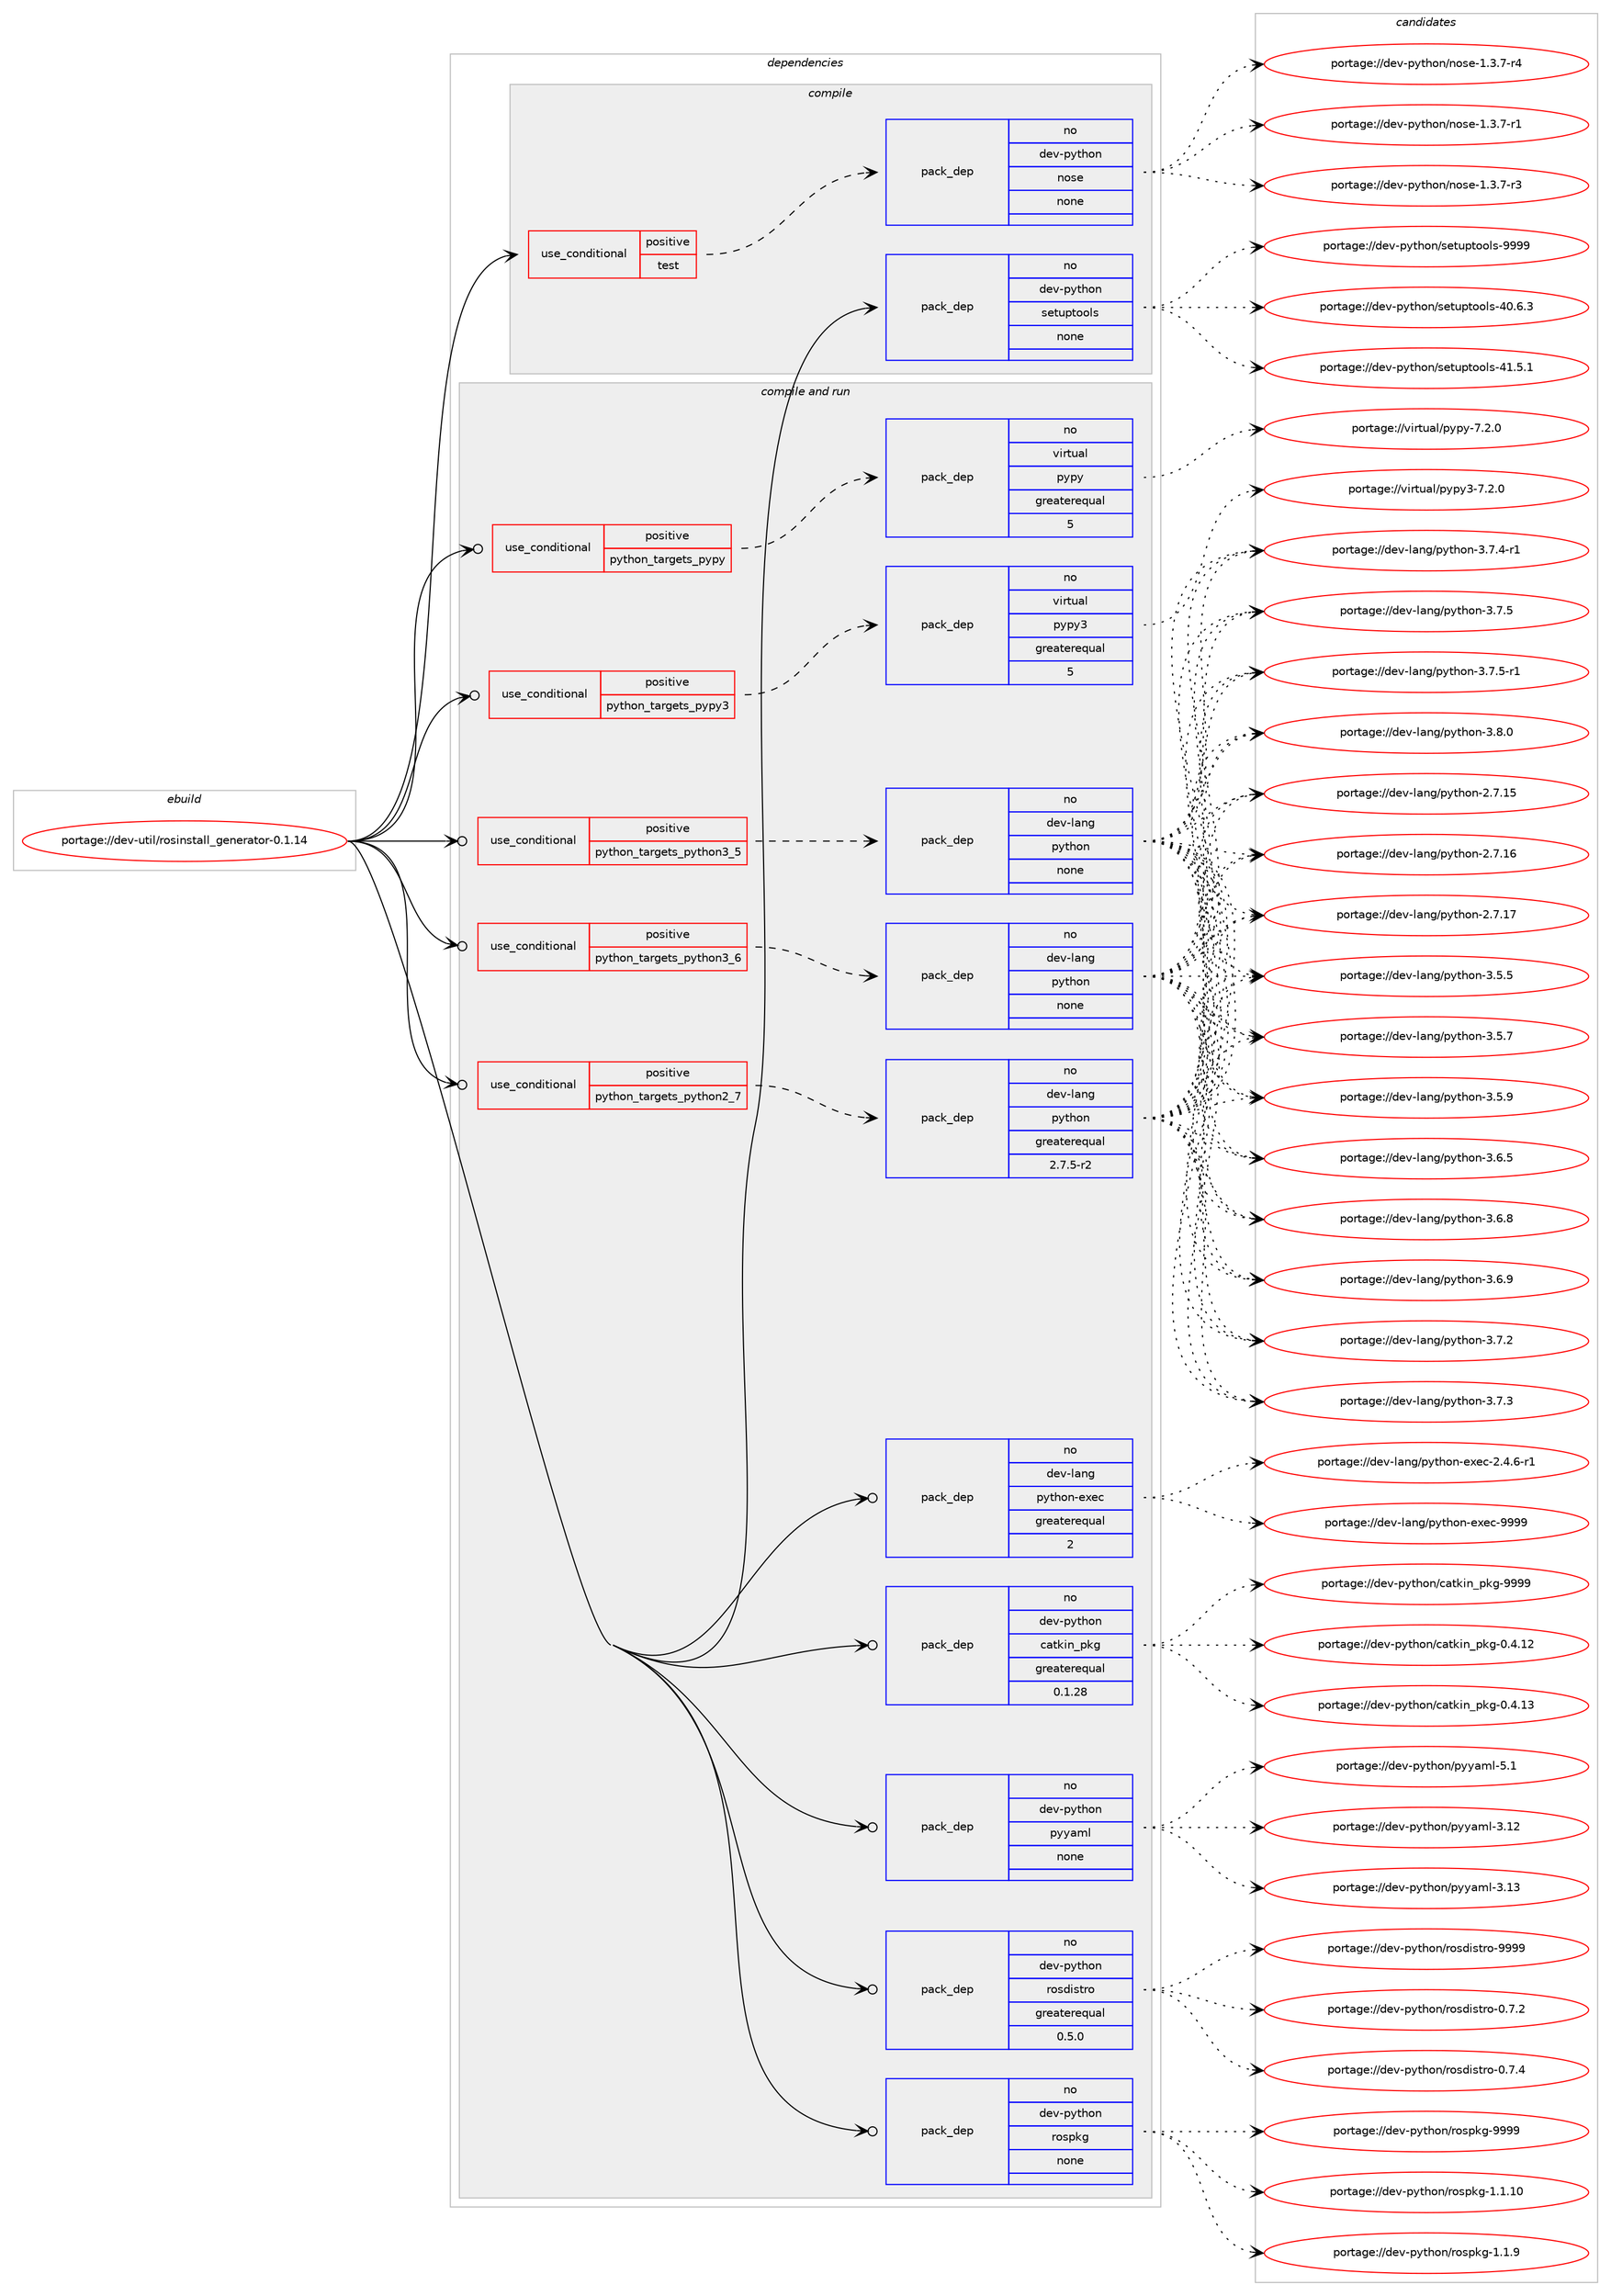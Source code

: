 digraph prolog {

# *************
# Graph options
# *************

newrank=true;
concentrate=true;
compound=true;
graph [rankdir=LR,fontname=Helvetica,fontsize=10,ranksep=1.5];#, ranksep=2.5, nodesep=0.2];
edge  [arrowhead=vee];
node  [fontname=Helvetica,fontsize=10];

# **********
# The ebuild
# **********

subgraph cluster_leftcol {
color=gray;
rank=same;
label=<<i>ebuild</i>>;
id [label="portage://dev-util/rosinstall_generator-0.1.14", color=red, width=4, href="../dev-util/rosinstall_generator-0.1.14.svg"];
}

# ****************
# The dependencies
# ****************

subgraph cluster_midcol {
color=gray;
label=<<i>dependencies</i>>;
subgraph cluster_compile {
fillcolor="#eeeeee";
style=filled;
label=<<i>compile</i>>;
subgraph cond71758 {
dependency265071 [label=<<TABLE BORDER="0" CELLBORDER="1" CELLSPACING="0" CELLPADDING="4"><TR><TD ROWSPAN="3" CELLPADDING="10">use_conditional</TD></TR><TR><TD>positive</TD></TR><TR><TD>test</TD></TR></TABLE>>, shape=none, color=red];
subgraph pack189611 {
dependency265072 [label=<<TABLE BORDER="0" CELLBORDER="1" CELLSPACING="0" CELLPADDING="4" WIDTH="220"><TR><TD ROWSPAN="6" CELLPADDING="30">pack_dep</TD></TR><TR><TD WIDTH="110">no</TD></TR><TR><TD>dev-python</TD></TR><TR><TD>nose</TD></TR><TR><TD>none</TD></TR><TR><TD></TD></TR></TABLE>>, shape=none, color=blue];
}
dependency265071:e -> dependency265072:w [weight=20,style="dashed",arrowhead="vee"];
}
id:e -> dependency265071:w [weight=20,style="solid",arrowhead="vee"];
subgraph pack189612 {
dependency265073 [label=<<TABLE BORDER="0" CELLBORDER="1" CELLSPACING="0" CELLPADDING="4" WIDTH="220"><TR><TD ROWSPAN="6" CELLPADDING="30">pack_dep</TD></TR><TR><TD WIDTH="110">no</TD></TR><TR><TD>dev-python</TD></TR><TR><TD>setuptools</TD></TR><TR><TD>none</TD></TR><TR><TD></TD></TR></TABLE>>, shape=none, color=blue];
}
id:e -> dependency265073:w [weight=20,style="solid",arrowhead="vee"];
}
subgraph cluster_compileandrun {
fillcolor="#eeeeee";
style=filled;
label=<<i>compile and run</i>>;
subgraph cond71759 {
dependency265074 [label=<<TABLE BORDER="0" CELLBORDER="1" CELLSPACING="0" CELLPADDING="4"><TR><TD ROWSPAN="3" CELLPADDING="10">use_conditional</TD></TR><TR><TD>positive</TD></TR><TR><TD>python_targets_pypy</TD></TR></TABLE>>, shape=none, color=red];
subgraph pack189613 {
dependency265075 [label=<<TABLE BORDER="0" CELLBORDER="1" CELLSPACING="0" CELLPADDING="4" WIDTH="220"><TR><TD ROWSPAN="6" CELLPADDING="30">pack_dep</TD></TR><TR><TD WIDTH="110">no</TD></TR><TR><TD>virtual</TD></TR><TR><TD>pypy</TD></TR><TR><TD>greaterequal</TD></TR><TR><TD>5</TD></TR></TABLE>>, shape=none, color=blue];
}
dependency265074:e -> dependency265075:w [weight=20,style="dashed",arrowhead="vee"];
}
id:e -> dependency265074:w [weight=20,style="solid",arrowhead="odotvee"];
subgraph cond71760 {
dependency265076 [label=<<TABLE BORDER="0" CELLBORDER="1" CELLSPACING="0" CELLPADDING="4"><TR><TD ROWSPAN="3" CELLPADDING="10">use_conditional</TD></TR><TR><TD>positive</TD></TR><TR><TD>python_targets_pypy3</TD></TR></TABLE>>, shape=none, color=red];
subgraph pack189614 {
dependency265077 [label=<<TABLE BORDER="0" CELLBORDER="1" CELLSPACING="0" CELLPADDING="4" WIDTH="220"><TR><TD ROWSPAN="6" CELLPADDING="30">pack_dep</TD></TR><TR><TD WIDTH="110">no</TD></TR><TR><TD>virtual</TD></TR><TR><TD>pypy3</TD></TR><TR><TD>greaterequal</TD></TR><TR><TD>5</TD></TR></TABLE>>, shape=none, color=blue];
}
dependency265076:e -> dependency265077:w [weight=20,style="dashed",arrowhead="vee"];
}
id:e -> dependency265076:w [weight=20,style="solid",arrowhead="odotvee"];
subgraph cond71761 {
dependency265078 [label=<<TABLE BORDER="0" CELLBORDER="1" CELLSPACING="0" CELLPADDING="4"><TR><TD ROWSPAN="3" CELLPADDING="10">use_conditional</TD></TR><TR><TD>positive</TD></TR><TR><TD>python_targets_python2_7</TD></TR></TABLE>>, shape=none, color=red];
subgraph pack189615 {
dependency265079 [label=<<TABLE BORDER="0" CELLBORDER="1" CELLSPACING="0" CELLPADDING="4" WIDTH="220"><TR><TD ROWSPAN="6" CELLPADDING="30">pack_dep</TD></TR><TR><TD WIDTH="110">no</TD></TR><TR><TD>dev-lang</TD></TR><TR><TD>python</TD></TR><TR><TD>greaterequal</TD></TR><TR><TD>2.7.5-r2</TD></TR></TABLE>>, shape=none, color=blue];
}
dependency265078:e -> dependency265079:w [weight=20,style="dashed",arrowhead="vee"];
}
id:e -> dependency265078:w [weight=20,style="solid",arrowhead="odotvee"];
subgraph cond71762 {
dependency265080 [label=<<TABLE BORDER="0" CELLBORDER="1" CELLSPACING="0" CELLPADDING="4"><TR><TD ROWSPAN="3" CELLPADDING="10">use_conditional</TD></TR><TR><TD>positive</TD></TR><TR><TD>python_targets_python3_5</TD></TR></TABLE>>, shape=none, color=red];
subgraph pack189616 {
dependency265081 [label=<<TABLE BORDER="0" CELLBORDER="1" CELLSPACING="0" CELLPADDING="4" WIDTH="220"><TR><TD ROWSPAN="6" CELLPADDING="30">pack_dep</TD></TR><TR><TD WIDTH="110">no</TD></TR><TR><TD>dev-lang</TD></TR><TR><TD>python</TD></TR><TR><TD>none</TD></TR><TR><TD></TD></TR></TABLE>>, shape=none, color=blue];
}
dependency265080:e -> dependency265081:w [weight=20,style="dashed",arrowhead="vee"];
}
id:e -> dependency265080:w [weight=20,style="solid",arrowhead="odotvee"];
subgraph cond71763 {
dependency265082 [label=<<TABLE BORDER="0" CELLBORDER="1" CELLSPACING="0" CELLPADDING="4"><TR><TD ROWSPAN="3" CELLPADDING="10">use_conditional</TD></TR><TR><TD>positive</TD></TR><TR><TD>python_targets_python3_6</TD></TR></TABLE>>, shape=none, color=red];
subgraph pack189617 {
dependency265083 [label=<<TABLE BORDER="0" CELLBORDER="1" CELLSPACING="0" CELLPADDING="4" WIDTH="220"><TR><TD ROWSPAN="6" CELLPADDING="30">pack_dep</TD></TR><TR><TD WIDTH="110">no</TD></TR><TR><TD>dev-lang</TD></TR><TR><TD>python</TD></TR><TR><TD>none</TD></TR><TR><TD></TD></TR></TABLE>>, shape=none, color=blue];
}
dependency265082:e -> dependency265083:w [weight=20,style="dashed",arrowhead="vee"];
}
id:e -> dependency265082:w [weight=20,style="solid",arrowhead="odotvee"];
subgraph pack189618 {
dependency265084 [label=<<TABLE BORDER="0" CELLBORDER="1" CELLSPACING="0" CELLPADDING="4" WIDTH="220"><TR><TD ROWSPAN="6" CELLPADDING="30">pack_dep</TD></TR><TR><TD WIDTH="110">no</TD></TR><TR><TD>dev-lang</TD></TR><TR><TD>python-exec</TD></TR><TR><TD>greaterequal</TD></TR><TR><TD>2</TD></TR></TABLE>>, shape=none, color=blue];
}
id:e -> dependency265084:w [weight=20,style="solid",arrowhead="odotvee"];
subgraph pack189619 {
dependency265085 [label=<<TABLE BORDER="0" CELLBORDER="1" CELLSPACING="0" CELLPADDING="4" WIDTH="220"><TR><TD ROWSPAN="6" CELLPADDING="30">pack_dep</TD></TR><TR><TD WIDTH="110">no</TD></TR><TR><TD>dev-python</TD></TR><TR><TD>catkin_pkg</TD></TR><TR><TD>greaterequal</TD></TR><TR><TD>0.1.28</TD></TR></TABLE>>, shape=none, color=blue];
}
id:e -> dependency265085:w [weight=20,style="solid",arrowhead="odotvee"];
subgraph pack189620 {
dependency265086 [label=<<TABLE BORDER="0" CELLBORDER="1" CELLSPACING="0" CELLPADDING="4" WIDTH="220"><TR><TD ROWSPAN="6" CELLPADDING="30">pack_dep</TD></TR><TR><TD WIDTH="110">no</TD></TR><TR><TD>dev-python</TD></TR><TR><TD>pyyaml</TD></TR><TR><TD>none</TD></TR><TR><TD></TD></TR></TABLE>>, shape=none, color=blue];
}
id:e -> dependency265086:w [weight=20,style="solid",arrowhead="odotvee"];
subgraph pack189621 {
dependency265087 [label=<<TABLE BORDER="0" CELLBORDER="1" CELLSPACING="0" CELLPADDING="4" WIDTH="220"><TR><TD ROWSPAN="6" CELLPADDING="30">pack_dep</TD></TR><TR><TD WIDTH="110">no</TD></TR><TR><TD>dev-python</TD></TR><TR><TD>rosdistro</TD></TR><TR><TD>greaterequal</TD></TR><TR><TD>0.5.0</TD></TR></TABLE>>, shape=none, color=blue];
}
id:e -> dependency265087:w [weight=20,style="solid",arrowhead="odotvee"];
subgraph pack189622 {
dependency265088 [label=<<TABLE BORDER="0" CELLBORDER="1" CELLSPACING="0" CELLPADDING="4" WIDTH="220"><TR><TD ROWSPAN="6" CELLPADDING="30">pack_dep</TD></TR><TR><TD WIDTH="110">no</TD></TR><TR><TD>dev-python</TD></TR><TR><TD>rospkg</TD></TR><TR><TD>none</TD></TR><TR><TD></TD></TR></TABLE>>, shape=none, color=blue];
}
id:e -> dependency265088:w [weight=20,style="solid",arrowhead="odotvee"];
}
subgraph cluster_run {
fillcolor="#eeeeee";
style=filled;
label=<<i>run</i>>;
}
}

# **************
# The candidates
# **************

subgraph cluster_choices {
rank=same;
color=gray;
label=<<i>candidates</i>>;

subgraph choice189611 {
color=black;
nodesep=1;
choiceportage10010111845112121116104111110471101111151014549465146554511449 [label="portage://dev-python/nose-1.3.7-r1", color=red, width=4,href="../dev-python/nose-1.3.7-r1.svg"];
choiceportage10010111845112121116104111110471101111151014549465146554511451 [label="portage://dev-python/nose-1.3.7-r3", color=red, width=4,href="../dev-python/nose-1.3.7-r3.svg"];
choiceportage10010111845112121116104111110471101111151014549465146554511452 [label="portage://dev-python/nose-1.3.7-r4", color=red, width=4,href="../dev-python/nose-1.3.7-r4.svg"];
dependency265072:e -> choiceportage10010111845112121116104111110471101111151014549465146554511449:w [style=dotted,weight="100"];
dependency265072:e -> choiceportage10010111845112121116104111110471101111151014549465146554511451:w [style=dotted,weight="100"];
dependency265072:e -> choiceportage10010111845112121116104111110471101111151014549465146554511452:w [style=dotted,weight="100"];
}
subgraph choice189612 {
color=black;
nodesep=1;
choiceportage100101118451121211161041111104711510111611711211611111110811545524846544651 [label="portage://dev-python/setuptools-40.6.3", color=red, width=4,href="../dev-python/setuptools-40.6.3.svg"];
choiceportage100101118451121211161041111104711510111611711211611111110811545524946534649 [label="portage://dev-python/setuptools-41.5.1", color=red, width=4,href="../dev-python/setuptools-41.5.1.svg"];
choiceportage10010111845112121116104111110471151011161171121161111111081154557575757 [label="portage://dev-python/setuptools-9999", color=red, width=4,href="../dev-python/setuptools-9999.svg"];
dependency265073:e -> choiceportage100101118451121211161041111104711510111611711211611111110811545524846544651:w [style=dotted,weight="100"];
dependency265073:e -> choiceportage100101118451121211161041111104711510111611711211611111110811545524946534649:w [style=dotted,weight="100"];
dependency265073:e -> choiceportage10010111845112121116104111110471151011161171121161111111081154557575757:w [style=dotted,weight="100"];
}
subgraph choice189613 {
color=black;
nodesep=1;
choiceportage1181051141161179710847112121112121455546504648 [label="portage://virtual/pypy-7.2.0", color=red, width=4,href="../virtual/pypy-7.2.0.svg"];
dependency265075:e -> choiceportage1181051141161179710847112121112121455546504648:w [style=dotted,weight="100"];
}
subgraph choice189614 {
color=black;
nodesep=1;
choiceportage118105114116117971084711212111212151455546504648 [label="portage://virtual/pypy3-7.2.0", color=red, width=4,href="../virtual/pypy3-7.2.0.svg"];
dependency265077:e -> choiceportage118105114116117971084711212111212151455546504648:w [style=dotted,weight="100"];
}
subgraph choice189615 {
color=black;
nodesep=1;
choiceportage10010111845108971101034711212111610411111045504655464953 [label="portage://dev-lang/python-2.7.15", color=red, width=4,href="../dev-lang/python-2.7.15.svg"];
choiceportage10010111845108971101034711212111610411111045504655464954 [label="portage://dev-lang/python-2.7.16", color=red, width=4,href="../dev-lang/python-2.7.16.svg"];
choiceportage10010111845108971101034711212111610411111045504655464955 [label="portage://dev-lang/python-2.7.17", color=red, width=4,href="../dev-lang/python-2.7.17.svg"];
choiceportage100101118451089711010347112121116104111110455146534653 [label="portage://dev-lang/python-3.5.5", color=red, width=4,href="../dev-lang/python-3.5.5.svg"];
choiceportage100101118451089711010347112121116104111110455146534655 [label="portage://dev-lang/python-3.5.7", color=red, width=4,href="../dev-lang/python-3.5.7.svg"];
choiceportage100101118451089711010347112121116104111110455146534657 [label="portage://dev-lang/python-3.5.9", color=red, width=4,href="../dev-lang/python-3.5.9.svg"];
choiceportage100101118451089711010347112121116104111110455146544653 [label="portage://dev-lang/python-3.6.5", color=red, width=4,href="../dev-lang/python-3.6.5.svg"];
choiceportage100101118451089711010347112121116104111110455146544656 [label="portage://dev-lang/python-3.6.8", color=red, width=4,href="../dev-lang/python-3.6.8.svg"];
choiceportage100101118451089711010347112121116104111110455146544657 [label="portage://dev-lang/python-3.6.9", color=red, width=4,href="../dev-lang/python-3.6.9.svg"];
choiceportage100101118451089711010347112121116104111110455146554650 [label="portage://dev-lang/python-3.7.2", color=red, width=4,href="../dev-lang/python-3.7.2.svg"];
choiceportage100101118451089711010347112121116104111110455146554651 [label="portage://dev-lang/python-3.7.3", color=red, width=4,href="../dev-lang/python-3.7.3.svg"];
choiceportage1001011184510897110103471121211161041111104551465546524511449 [label="portage://dev-lang/python-3.7.4-r1", color=red, width=4,href="../dev-lang/python-3.7.4-r1.svg"];
choiceportage100101118451089711010347112121116104111110455146554653 [label="portage://dev-lang/python-3.7.5", color=red, width=4,href="../dev-lang/python-3.7.5.svg"];
choiceportage1001011184510897110103471121211161041111104551465546534511449 [label="portage://dev-lang/python-3.7.5-r1", color=red, width=4,href="../dev-lang/python-3.7.5-r1.svg"];
choiceportage100101118451089711010347112121116104111110455146564648 [label="portage://dev-lang/python-3.8.0", color=red, width=4,href="../dev-lang/python-3.8.0.svg"];
dependency265079:e -> choiceportage10010111845108971101034711212111610411111045504655464953:w [style=dotted,weight="100"];
dependency265079:e -> choiceportage10010111845108971101034711212111610411111045504655464954:w [style=dotted,weight="100"];
dependency265079:e -> choiceportage10010111845108971101034711212111610411111045504655464955:w [style=dotted,weight="100"];
dependency265079:e -> choiceportage100101118451089711010347112121116104111110455146534653:w [style=dotted,weight="100"];
dependency265079:e -> choiceportage100101118451089711010347112121116104111110455146534655:w [style=dotted,weight="100"];
dependency265079:e -> choiceportage100101118451089711010347112121116104111110455146534657:w [style=dotted,weight="100"];
dependency265079:e -> choiceportage100101118451089711010347112121116104111110455146544653:w [style=dotted,weight="100"];
dependency265079:e -> choiceportage100101118451089711010347112121116104111110455146544656:w [style=dotted,weight="100"];
dependency265079:e -> choiceportage100101118451089711010347112121116104111110455146544657:w [style=dotted,weight="100"];
dependency265079:e -> choiceportage100101118451089711010347112121116104111110455146554650:w [style=dotted,weight="100"];
dependency265079:e -> choiceportage100101118451089711010347112121116104111110455146554651:w [style=dotted,weight="100"];
dependency265079:e -> choiceportage1001011184510897110103471121211161041111104551465546524511449:w [style=dotted,weight="100"];
dependency265079:e -> choiceportage100101118451089711010347112121116104111110455146554653:w [style=dotted,weight="100"];
dependency265079:e -> choiceportage1001011184510897110103471121211161041111104551465546534511449:w [style=dotted,weight="100"];
dependency265079:e -> choiceportage100101118451089711010347112121116104111110455146564648:w [style=dotted,weight="100"];
}
subgraph choice189616 {
color=black;
nodesep=1;
choiceportage10010111845108971101034711212111610411111045504655464953 [label="portage://dev-lang/python-2.7.15", color=red, width=4,href="../dev-lang/python-2.7.15.svg"];
choiceportage10010111845108971101034711212111610411111045504655464954 [label="portage://dev-lang/python-2.7.16", color=red, width=4,href="../dev-lang/python-2.7.16.svg"];
choiceportage10010111845108971101034711212111610411111045504655464955 [label="portage://dev-lang/python-2.7.17", color=red, width=4,href="../dev-lang/python-2.7.17.svg"];
choiceportage100101118451089711010347112121116104111110455146534653 [label="portage://dev-lang/python-3.5.5", color=red, width=4,href="../dev-lang/python-3.5.5.svg"];
choiceportage100101118451089711010347112121116104111110455146534655 [label="portage://dev-lang/python-3.5.7", color=red, width=4,href="../dev-lang/python-3.5.7.svg"];
choiceportage100101118451089711010347112121116104111110455146534657 [label="portage://dev-lang/python-3.5.9", color=red, width=4,href="../dev-lang/python-3.5.9.svg"];
choiceportage100101118451089711010347112121116104111110455146544653 [label="portage://dev-lang/python-3.6.5", color=red, width=4,href="../dev-lang/python-3.6.5.svg"];
choiceportage100101118451089711010347112121116104111110455146544656 [label="portage://dev-lang/python-3.6.8", color=red, width=4,href="../dev-lang/python-3.6.8.svg"];
choiceportage100101118451089711010347112121116104111110455146544657 [label="portage://dev-lang/python-3.6.9", color=red, width=4,href="../dev-lang/python-3.6.9.svg"];
choiceportage100101118451089711010347112121116104111110455146554650 [label="portage://dev-lang/python-3.7.2", color=red, width=4,href="../dev-lang/python-3.7.2.svg"];
choiceportage100101118451089711010347112121116104111110455146554651 [label="portage://dev-lang/python-3.7.3", color=red, width=4,href="../dev-lang/python-3.7.3.svg"];
choiceportage1001011184510897110103471121211161041111104551465546524511449 [label="portage://dev-lang/python-3.7.4-r1", color=red, width=4,href="../dev-lang/python-3.7.4-r1.svg"];
choiceportage100101118451089711010347112121116104111110455146554653 [label="portage://dev-lang/python-3.7.5", color=red, width=4,href="../dev-lang/python-3.7.5.svg"];
choiceportage1001011184510897110103471121211161041111104551465546534511449 [label="portage://dev-lang/python-3.7.5-r1", color=red, width=4,href="../dev-lang/python-3.7.5-r1.svg"];
choiceportage100101118451089711010347112121116104111110455146564648 [label="portage://dev-lang/python-3.8.0", color=red, width=4,href="../dev-lang/python-3.8.0.svg"];
dependency265081:e -> choiceportage10010111845108971101034711212111610411111045504655464953:w [style=dotted,weight="100"];
dependency265081:e -> choiceportage10010111845108971101034711212111610411111045504655464954:w [style=dotted,weight="100"];
dependency265081:e -> choiceportage10010111845108971101034711212111610411111045504655464955:w [style=dotted,weight="100"];
dependency265081:e -> choiceportage100101118451089711010347112121116104111110455146534653:w [style=dotted,weight="100"];
dependency265081:e -> choiceportage100101118451089711010347112121116104111110455146534655:w [style=dotted,weight="100"];
dependency265081:e -> choiceportage100101118451089711010347112121116104111110455146534657:w [style=dotted,weight="100"];
dependency265081:e -> choiceportage100101118451089711010347112121116104111110455146544653:w [style=dotted,weight="100"];
dependency265081:e -> choiceportage100101118451089711010347112121116104111110455146544656:w [style=dotted,weight="100"];
dependency265081:e -> choiceportage100101118451089711010347112121116104111110455146544657:w [style=dotted,weight="100"];
dependency265081:e -> choiceportage100101118451089711010347112121116104111110455146554650:w [style=dotted,weight="100"];
dependency265081:e -> choiceportage100101118451089711010347112121116104111110455146554651:w [style=dotted,weight="100"];
dependency265081:e -> choiceportage1001011184510897110103471121211161041111104551465546524511449:w [style=dotted,weight="100"];
dependency265081:e -> choiceportage100101118451089711010347112121116104111110455146554653:w [style=dotted,weight="100"];
dependency265081:e -> choiceportage1001011184510897110103471121211161041111104551465546534511449:w [style=dotted,weight="100"];
dependency265081:e -> choiceportage100101118451089711010347112121116104111110455146564648:w [style=dotted,weight="100"];
}
subgraph choice189617 {
color=black;
nodesep=1;
choiceportage10010111845108971101034711212111610411111045504655464953 [label="portage://dev-lang/python-2.7.15", color=red, width=4,href="../dev-lang/python-2.7.15.svg"];
choiceportage10010111845108971101034711212111610411111045504655464954 [label="portage://dev-lang/python-2.7.16", color=red, width=4,href="../dev-lang/python-2.7.16.svg"];
choiceportage10010111845108971101034711212111610411111045504655464955 [label="portage://dev-lang/python-2.7.17", color=red, width=4,href="../dev-lang/python-2.7.17.svg"];
choiceportage100101118451089711010347112121116104111110455146534653 [label="portage://dev-lang/python-3.5.5", color=red, width=4,href="../dev-lang/python-3.5.5.svg"];
choiceportage100101118451089711010347112121116104111110455146534655 [label="portage://dev-lang/python-3.5.7", color=red, width=4,href="../dev-lang/python-3.5.7.svg"];
choiceportage100101118451089711010347112121116104111110455146534657 [label="portage://dev-lang/python-3.5.9", color=red, width=4,href="../dev-lang/python-3.5.9.svg"];
choiceportage100101118451089711010347112121116104111110455146544653 [label="portage://dev-lang/python-3.6.5", color=red, width=4,href="../dev-lang/python-3.6.5.svg"];
choiceportage100101118451089711010347112121116104111110455146544656 [label="portage://dev-lang/python-3.6.8", color=red, width=4,href="../dev-lang/python-3.6.8.svg"];
choiceportage100101118451089711010347112121116104111110455146544657 [label="portage://dev-lang/python-3.6.9", color=red, width=4,href="../dev-lang/python-3.6.9.svg"];
choiceportage100101118451089711010347112121116104111110455146554650 [label="portage://dev-lang/python-3.7.2", color=red, width=4,href="../dev-lang/python-3.7.2.svg"];
choiceportage100101118451089711010347112121116104111110455146554651 [label="portage://dev-lang/python-3.7.3", color=red, width=4,href="../dev-lang/python-3.7.3.svg"];
choiceportage1001011184510897110103471121211161041111104551465546524511449 [label="portage://dev-lang/python-3.7.4-r1", color=red, width=4,href="../dev-lang/python-3.7.4-r1.svg"];
choiceportage100101118451089711010347112121116104111110455146554653 [label="portage://dev-lang/python-3.7.5", color=red, width=4,href="../dev-lang/python-3.7.5.svg"];
choiceportage1001011184510897110103471121211161041111104551465546534511449 [label="portage://dev-lang/python-3.7.5-r1", color=red, width=4,href="../dev-lang/python-3.7.5-r1.svg"];
choiceportage100101118451089711010347112121116104111110455146564648 [label="portage://dev-lang/python-3.8.0", color=red, width=4,href="../dev-lang/python-3.8.0.svg"];
dependency265083:e -> choiceportage10010111845108971101034711212111610411111045504655464953:w [style=dotted,weight="100"];
dependency265083:e -> choiceportage10010111845108971101034711212111610411111045504655464954:w [style=dotted,weight="100"];
dependency265083:e -> choiceportage10010111845108971101034711212111610411111045504655464955:w [style=dotted,weight="100"];
dependency265083:e -> choiceportage100101118451089711010347112121116104111110455146534653:w [style=dotted,weight="100"];
dependency265083:e -> choiceportage100101118451089711010347112121116104111110455146534655:w [style=dotted,weight="100"];
dependency265083:e -> choiceportage100101118451089711010347112121116104111110455146534657:w [style=dotted,weight="100"];
dependency265083:e -> choiceportage100101118451089711010347112121116104111110455146544653:w [style=dotted,weight="100"];
dependency265083:e -> choiceportage100101118451089711010347112121116104111110455146544656:w [style=dotted,weight="100"];
dependency265083:e -> choiceportage100101118451089711010347112121116104111110455146544657:w [style=dotted,weight="100"];
dependency265083:e -> choiceportage100101118451089711010347112121116104111110455146554650:w [style=dotted,weight="100"];
dependency265083:e -> choiceportage100101118451089711010347112121116104111110455146554651:w [style=dotted,weight="100"];
dependency265083:e -> choiceportage1001011184510897110103471121211161041111104551465546524511449:w [style=dotted,weight="100"];
dependency265083:e -> choiceportage100101118451089711010347112121116104111110455146554653:w [style=dotted,weight="100"];
dependency265083:e -> choiceportage1001011184510897110103471121211161041111104551465546534511449:w [style=dotted,weight="100"];
dependency265083:e -> choiceportage100101118451089711010347112121116104111110455146564648:w [style=dotted,weight="100"];
}
subgraph choice189618 {
color=black;
nodesep=1;
choiceportage10010111845108971101034711212111610411111045101120101994550465246544511449 [label="portage://dev-lang/python-exec-2.4.6-r1", color=red, width=4,href="../dev-lang/python-exec-2.4.6-r1.svg"];
choiceportage10010111845108971101034711212111610411111045101120101994557575757 [label="portage://dev-lang/python-exec-9999", color=red, width=4,href="../dev-lang/python-exec-9999.svg"];
dependency265084:e -> choiceportage10010111845108971101034711212111610411111045101120101994550465246544511449:w [style=dotted,weight="100"];
dependency265084:e -> choiceportage10010111845108971101034711212111610411111045101120101994557575757:w [style=dotted,weight="100"];
}
subgraph choice189619 {
color=black;
nodesep=1;
choiceportage100101118451121211161041111104799971161071051109511210710345484652464950 [label="portage://dev-python/catkin_pkg-0.4.12", color=red, width=4,href="../dev-python/catkin_pkg-0.4.12.svg"];
choiceportage100101118451121211161041111104799971161071051109511210710345484652464951 [label="portage://dev-python/catkin_pkg-0.4.13", color=red, width=4,href="../dev-python/catkin_pkg-0.4.13.svg"];
choiceportage10010111845112121116104111110479997116107105110951121071034557575757 [label="portage://dev-python/catkin_pkg-9999", color=red, width=4,href="../dev-python/catkin_pkg-9999.svg"];
dependency265085:e -> choiceportage100101118451121211161041111104799971161071051109511210710345484652464950:w [style=dotted,weight="100"];
dependency265085:e -> choiceportage100101118451121211161041111104799971161071051109511210710345484652464951:w [style=dotted,weight="100"];
dependency265085:e -> choiceportage10010111845112121116104111110479997116107105110951121071034557575757:w [style=dotted,weight="100"];
}
subgraph choice189620 {
color=black;
nodesep=1;
choiceportage1001011184511212111610411111047112121121971091084551464950 [label="portage://dev-python/pyyaml-3.12", color=red, width=4,href="../dev-python/pyyaml-3.12.svg"];
choiceportage1001011184511212111610411111047112121121971091084551464951 [label="portage://dev-python/pyyaml-3.13", color=red, width=4,href="../dev-python/pyyaml-3.13.svg"];
choiceportage10010111845112121116104111110471121211219710910845534649 [label="portage://dev-python/pyyaml-5.1", color=red, width=4,href="../dev-python/pyyaml-5.1.svg"];
dependency265086:e -> choiceportage1001011184511212111610411111047112121121971091084551464950:w [style=dotted,weight="100"];
dependency265086:e -> choiceportage1001011184511212111610411111047112121121971091084551464951:w [style=dotted,weight="100"];
dependency265086:e -> choiceportage10010111845112121116104111110471121211219710910845534649:w [style=dotted,weight="100"];
}
subgraph choice189621 {
color=black;
nodesep=1;
choiceportage1001011184511212111610411111047114111115100105115116114111454846554650 [label="portage://dev-python/rosdistro-0.7.2", color=red, width=4,href="../dev-python/rosdistro-0.7.2.svg"];
choiceportage1001011184511212111610411111047114111115100105115116114111454846554652 [label="portage://dev-python/rosdistro-0.7.4", color=red, width=4,href="../dev-python/rosdistro-0.7.4.svg"];
choiceportage10010111845112121116104111110471141111151001051151161141114557575757 [label="portage://dev-python/rosdistro-9999", color=red, width=4,href="../dev-python/rosdistro-9999.svg"];
dependency265087:e -> choiceportage1001011184511212111610411111047114111115100105115116114111454846554650:w [style=dotted,weight="100"];
dependency265087:e -> choiceportage1001011184511212111610411111047114111115100105115116114111454846554652:w [style=dotted,weight="100"];
dependency265087:e -> choiceportage10010111845112121116104111110471141111151001051151161141114557575757:w [style=dotted,weight="100"];
}
subgraph choice189622 {
color=black;
nodesep=1;
choiceportage100101118451121211161041111104711411111511210710345494649464948 [label="portage://dev-python/rospkg-1.1.10", color=red, width=4,href="../dev-python/rospkg-1.1.10.svg"];
choiceportage1001011184511212111610411111047114111115112107103454946494657 [label="portage://dev-python/rospkg-1.1.9", color=red, width=4,href="../dev-python/rospkg-1.1.9.svg"];
choiceportage10010111845112121116104111110471141111151121071034557575757 [label="portage://dev-python/rospkg-9999", color=red, width=4,href="../dev-python/rospkg-9999.svg"];
dependency265088:e -> choiceportage100101118451121211161041111104711411111511210710345494649464948:w [style=dotted,weight="100"];
dependency265088:e -> choiceportage1001011184511212111610411111047114111115112107103454946494657:w [style=dotted,weight="100"];
dependency265088:e -> choiceportage10010111845112121116104111110471141111151121071034557575757:w [style=dotted,weight="100"];
}
}

}
